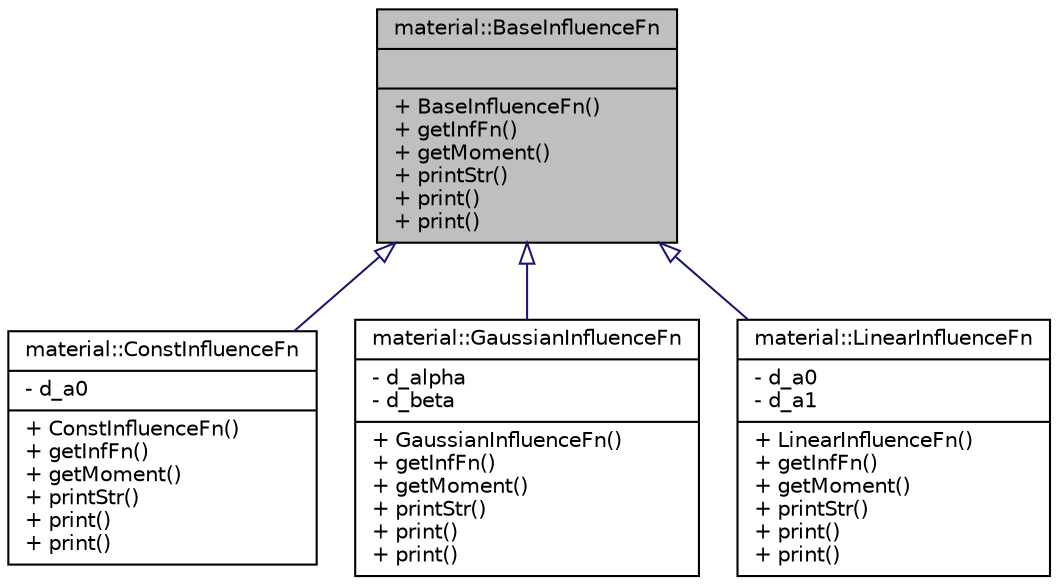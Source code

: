 digraph "material::BaseInfluenceFn"
{
  edge [fontname="Helvetica",fontsize="10",labelfontname="Helvetica",labelfontsize="10"];
  node [fontname="Helvetica",fontsize="10",shape=record];
  Node0 [label="{material::BaseInfluenceFn\n||+ BaseInfluenceFn()\l+ getInfFn()\l+ getMoment()\l+ printStr()\l+ print()\l+ print()\l}",height=0.2,width=0.4,color="black", fillcolor="grey75", style="filled", fontcolor="black"];
  Node0 -> Node1 [dir="back",color="midnightblue",fontsize="10",style="solid",arrowtail="onormal",fontname="Helvetica"];
  Node1 [label="{material::ConstInfluenceFn\n|- d_a0\l|+ ConstInfluenceFn()\l+ getInfFn()\l+ getMoment()\l+ printStr()\l+ print()\l+ print()\l}",height=0.2,width=0.4,color="black", fillcolor="white", style="filled",URL="$classmaterial_1_1ConstInfluenceFn.html",tooltip="A class to implement constant influence function. "];
  Node0 -> Node2 [dir="back",color="midnightblue",fontsize="10",style="solid",arrowtail="onormal",fontname="Helvetica"];
  Node2 [label="{material::GaussianInfluenceFn\n|- d_alpha\l- d_beta\l|+ GaussianInfluenceFn()\l+ getInfFn()\l+ getMoment()\l+ printStr()\l+ print()\l+ print()\l}",height=0.2,width=0.4,color="black", fillcolor="white", style="filled",URL="$classmaterial_1_1GaussianInfluenceFn.html",tooltip="A class to implement Gaussian influence function. "];
  Node0 -> Node3 [dir="back",color="midnightblue",fontsize="10",style="solid",arrowtail="onormal",fontname="Helvetica"];
  Node3 [label="{material::LinearInfluenceFn\n|- d_a0\l- d_a1\l|+ LinearInfluenceFn()\l+ getInfFn()\l+ getMoment()\l+ printStr()\l+ print()\l+ print()\l}",height=0.2,width=0.4,color="black", fillcolor="white", style="filled",URL="$classmaterial_1_1LinearInfluenceFn.html",tooltip="A class to implement linear influence function. "];
}
